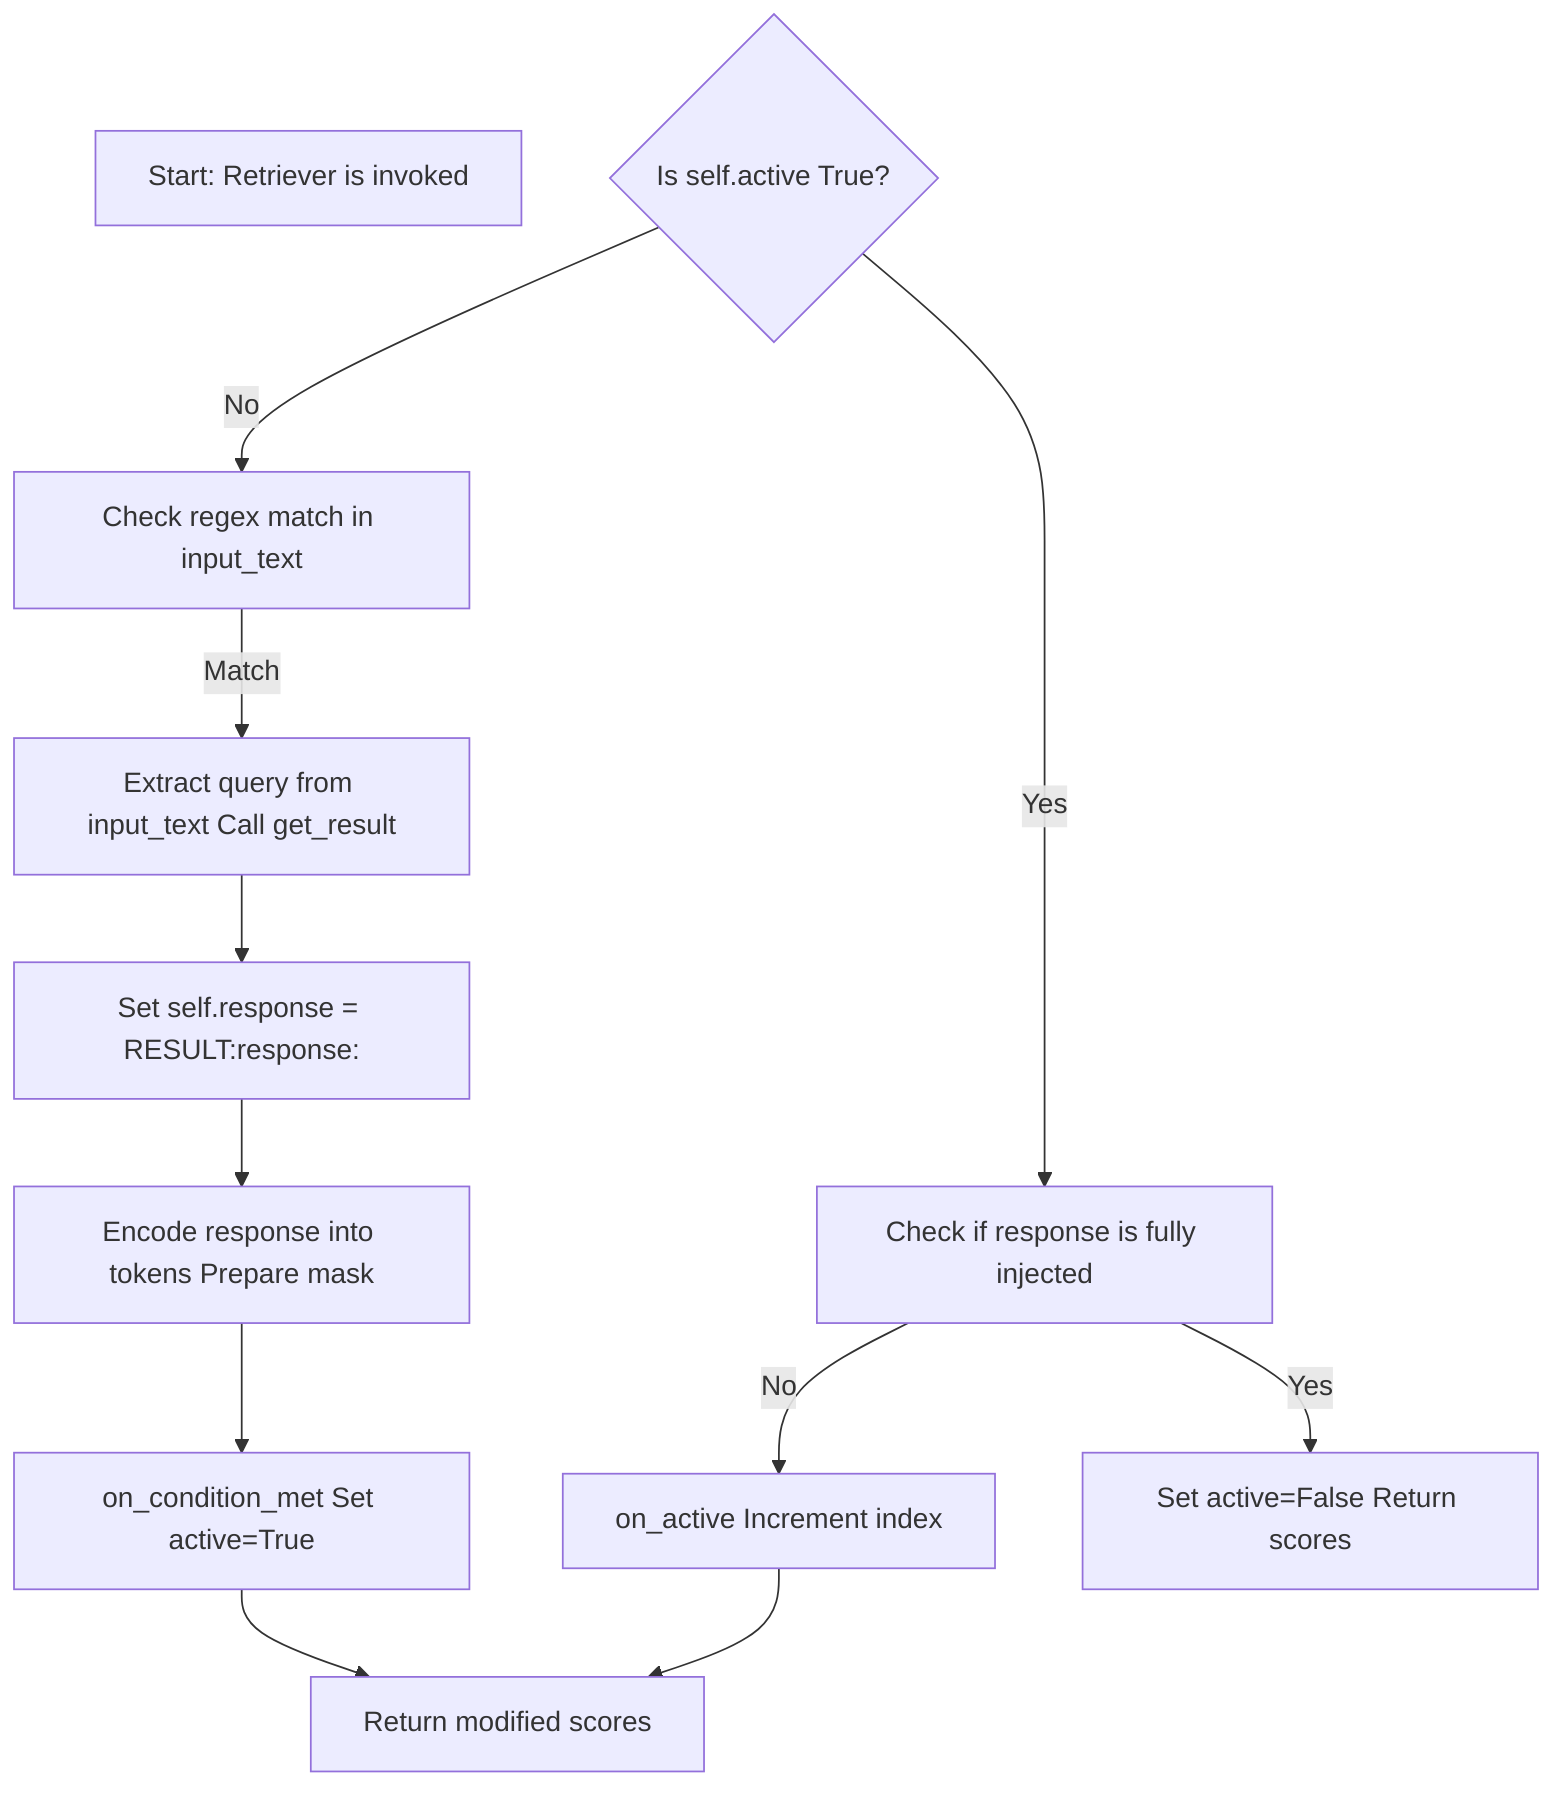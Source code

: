 flowchart TD

    A[Start: Retriever is invoked]
    B{Is self.active True?}
    B -->|No| C[Check regex match in input_text]
    C -->|Match| D[Extract query from input_text Call get_result]
    D --> E[Set self.response = RESULT:response:]
    E --> F[Encode response into tokens Prepare mask]
    F --> G[on_condition_met Set active=True]
    G --> H[Return modified scores]

    B -->|Yes| I[Check if response is fully injected]
    I -->|No| J[on_active Increment index]
    J --> H
    I -->|Yes| K[Set active=False Return scores]